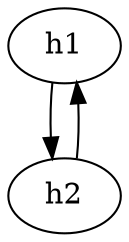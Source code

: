 digraph g1 {

h1[type=host,ip="10.0.0.1",mac="1:1:1:1:1:1",id=1];
h2[type=host,ip="10.0.0.2",mac="2:2:2:2:2:2",id=2];

h1 -> h2 [sport=0, dst_port=0, cost=1];
h2 -> h1 [sport=0, dst_port=0, cost=1];

}

